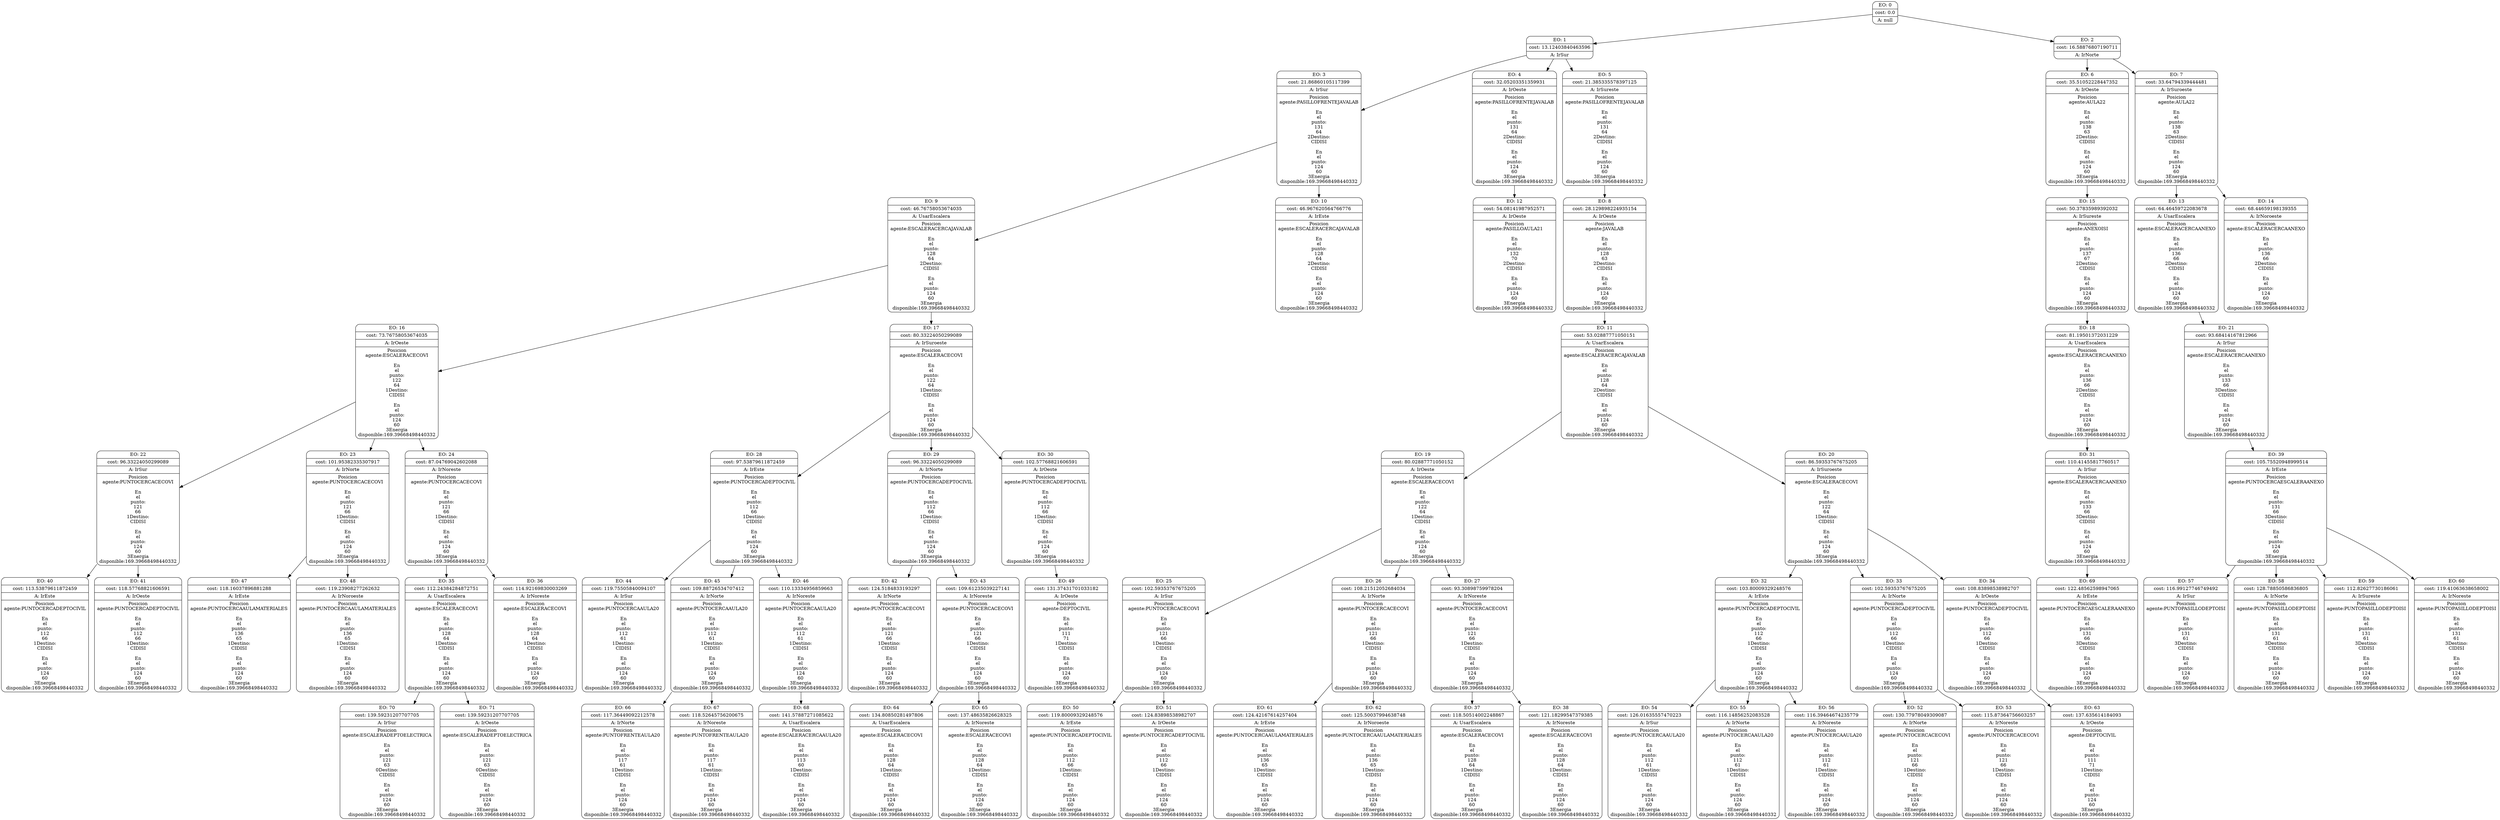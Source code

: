 digraph g {
node [shape = Mrecord];
nodo0[label="{EO: 0|cost: 0.0|A: null}"]
nodo1[label="{EO: 1|cost: 13.12403840463596|A: IrSur}"]
nodo3[label="{EO: 3|cost: 21.86860105117399|A: IrSur|Posicion\nagente:PASILLOFRENTEJAVALAB\n\nEn\nel\npunto:\n131\n64\n2
Destino:\nCIDISI\n\nEn\nel\npunto:\n124\n60\n3
Energia\ndisponible:169.39668498440332
}"]
nodo9[label="{EO: 9|cost: 46.76758053674035|A: UsarEscalera|Posicion\nagente:ESCALERACERCAJAVALAB\n\nEn\nel\npunto:\n128\n64\n2
Destino:\nCIDISI\n\nEn\nel\npunto:\n124\n60\n3
Energia\ndisponible:169.39668498440332
}"]
nodo16[label="{EO: 16|cost: 73.76758053674035|A: IrOeste|Posicion\nagente:ESCALERACECOVI\n\nEn\nel\npunto:\n122\n64\n1
Destino:\nCIDISI\n\nEn\nel\npunto:\n124\n60\n3
Energia\ndisponible:169.39668498440332
}"]
nodo22[label="{EO: 22|cost: 96.33224050299089|A: IrSur|Posicion\nagente:PUNTOCERCACECOVI\n\nEn\nel\npunto:\n121\n66\n1
Destino:\nCIDISI\n\nEn\nel\npunto:\n124\n60\n3
Energia\ndisponible:169.39668498440332
}"]
nodo40[label="{EO: 40|cost: 113.53879611872459|A: IrEste|Posicion\nagente:PUNTOCERCADEPTOCIVIL\n\nEn\nel\npunto:\n112\n66\n1
Destino:\nCIDISI\n\nEn\nel\npunto:\n124\n60\n3
Energia\ndisponible:169.39668498440332
}"]

nodo22 -> nodo40;
nodo41[label="{EO: 41|cost: 118.57768821606591|A: IrOeste|Posicion\nagente:PUNTOCERCADEPTOCIVIL\n\nEn\nel\npunto:\n112\n66\n1
Destino:\nCIDISI\n\nEn\nel\npunto:\n124\n60\n3
Energia\ndisponible:169.39668498440332
}"]

nodo22 -> nodo41;

nodo16 -> nodo22;
nodo23[label="{EO: 23|cost: 101.95382335307917|A: IrNorte|Posicion\nagente:PUNTOCERCACECOVI\n\nEn\nel\npunto:\n121\n66\n1
Destino:\nCIDISI\n\nEn\nel\npunto:\n124\n60\n3
Energia\ndisponible:169.39668498440332
}"]
nodo47[label="{EO: 47|cost: 118.16037896881288|A: IrEste|Posicion\nagente:PUNTOCERCAAULAMATERIALES\n\nEn\nel\npunto:\n136\n65\n1
Destino:\nCIDISI\n\nEn\nel\npunto:\n124\n60\n3
Energia\ndisponible:169.39668498440332
}"]

nodo23 -> nodo47;
nodo48[label="{EO: 48|cost: 119.23908277262632|A: IrNoroeste|Posicion\nagente:PUNTOCERCAAULAMATERIALES\n\nEn\nel\npunto:\n136\n65\n1
Destino:\nCIDISI\n\nEn\nel\npunto:\n124\n60\n3
Energia\ndisponible:169.39668498440332
}"]

nodo23 -> nodo48;

nodo16 -> nodo23;
nodo24[label="{EO: 24|cost: 87.04769042602088|A: IrNoreste|Posicion\nagente:PUNTOCERCACECOVI\n\nEn\nel\npunto:\n121\n66\n1
Destino:\nCIDISI\n\nEn\nel\npunto:\n124\n60\n3
Energia\ndisponible:169.39668498440332
}"]
nodo35[label="{EO: 35|cost: 112.24384284872751|A: UsarEscalera|Posicion\nagente:ESCALERACECOVI\n\nEn\nel\npunto:\n128\n64\n1
Destino:\nCIDISI\n\nEn\nel\npunto:\n124\n60\n3
Energia\ndisponible:169.39668498440332
}"]
nodo70[label="{EO: 70|cost: 139.59231207707705|A: IrSur|Posicion\nagente:ESCALERADEPTOELECTRICA\n\nEn\nel\npunto:\n121\n63\n0
Destino:\nCIDISI\n\nEn\nel\npunto:\n124\n60\n3
Energia\ndisponible:169.39668498440332
}"]

nodo35 -> nodo70;
nodo71[label="{EO: 71|cost: 139.59231207707705|A: IrOeste|Posicion\nagente:ESCALERADEPTOELECTRICA\n\nEn\nel\npunto:\n121\n63\n0
Destino:\nCIDISI\n\nEn\nel\npunto:\n124\n60\n3
Energia\ndisponible:169.39668498440332
}"]

nodo35 -> nodo71;

nodo24 -> nodo35;
nodo36[label="{EO: 36|cost: 114.92169830003269|A: IrNoreste|Posicion\nagente:ESCALERACECOVI\n\nEn\nel\npunto:\n128\n64\n1
Destino:\nCIDISI\n\nEn\nel\npunto:\n124\n60\n3
Energia\ndisponible:169.39668498440332
}"]

nodo24 -> nodo36;

nodo16 -> nodo24;

nodo9 -> nodo16;
nodo17[label="{EO: 17|cost: 80.33224050299089|A: IrSuroeste|Posicion\nagente:ESCALERACECOVI\n\nEn\nel\npunto:\n122\n64\n1
Destino:\nCIDISI\n\nEn\nel\npunto:\n124\n60\n3
Energia\ndisponible:169.39668498440332
}"]
nodo28[label="{EO: 28|cost: 97.53879611872459|A: IrEste|Posicion\nagente:PUNTOCERCADEPTOCIVIL\n\nEn\nel\npunto:\n112\n66\n1
Destino:\nCIDISI\n\nEn\nel\npunto:\n124\n60\n3
Energia\ndisponible:169.39668498440332
}"]
nodo44[label="{EO: 44|cost: 119.75505840094107|A: IrSur|Posicion\nagente:PUNTOCERCAAULA20\n\nEn\nel\npunto:\n112\n61\n1
Destino:\nCIDISI\n\nEn\nel\npunto:\n124\n60\n3
Energia\ndisponible:169.39668498440332
}"]

nodo28 -> nodo44;
nodo45[label="{EO: 45|cost: 109.88726534707412|A: IrNorte|Posicion\nagente:PUNTOCERCAAULA20\n\nEn\nel\npunto:\n112\n61\n1
Destino:\nCIDISI\n\nEn\nel\npunto:\n124\n60\n3
Energia\ndisponible:169.39668498440332
}"]
nodo66[label="{EO: 66|cost: 117.36449092212578|A: IrNorte|Posicion\nagente:PUNTOFRENTEAULA20\n\nEn\nel\npunto:\n117\n61\n1
Destino:\nCIDISI\n\nEn\nel\npunto:\n124\n60\n3
Energia\ndisponible:169.39668498440332
}"]

nodo45 -> nodo66;
nodo67[label="{EO: 67|cost: 118.52645756200675|A: IrNoreste|Posicion\nagente:PUNTOFRENTEAULA20\n\nEn\nel\npunto:\n117\n61\n1
Destino:\nCIDISI\n\nEn\nel\npunto:\n124\n60\n3
Energia\ndisponible:169.39668498440332
}"]

nodo45 -> nodo67;

nodo28 -> nodo45;
nodo46[label="{EO: 46|cost: 110.13334956859663|A: IrNoreste|Posicion\nagente:PUNTOCERCAAULA20\n\nEn\nel\npunto:\n112\n61\n1
Destino:\nCIDISI\n\nEn\nel\npunto:\n124\n60\n3
Energia\ndisponible:169.39668498440332
}"]
nodo68[label="{EO: 68|cost: 141.57887271085622|A: UsarEscalera|Posicion\nagente:ESCALERACERCAAULA20\n\nEn\nel\npunto:\n113\n60\n1
Destino:\nCIDISI\n\nEn\nel\npunto:\n124\n60\n3
Energia\ndisponible:169.39668498440332
}"]

nodo46 -> nodo68;

nodo28 -> nodo46;

nodo17 -> nodo28;
nodo29[label="{EO: 29|cost: 96.33224050299089|A: IrNorte|Posicion\nagente:PUNTOCERCADEPTOCIVIL\n\nEn\nel\npunto:\n112\n66\n1
Destino:\nCIDISI\n\nEn\nel\npunto:\n124\n60\n3
Energia\ndisponible:169.39668498440332
}"]
nodo42[label="{EO: 42|cost: 124.5184833193297|A: IrNorte|Posicion\nagente:PUNTOCERCACECOVI\n\nEn\nel\npunto:\n121\n66\n1
Destino:\nCIDISI\n\nEn\nel\npunto:\n124\n60\n3
Energia\ndisponible:169.39668498440332
}"]

nodo29 -> nodo42;
nodo43[label="{EO: 43|cost: 109.61235039227141|A: IrNoreste|Posicion\nagente:PUNTOCERCACECOVI\n\nEn\nel\npunto:\n121\n66\n1
Destino:\nCIDISI\n\nEn\nel\npunto:\n124\n60\n3
Energia\ndisponible:169.39668498440332
}"]
nodo64[label="{EO: 64|cost: 134.80850281497806|A: UsarEscalera|Posicion\nagente:ESCALERACECOVI\n\nEn\nel\npunto:\n128\n64\n1
Destino:\nCIDISI\n\nEn\nel\npunto:\n124\n60\n3
Energia\ndisponible:169.39668498440332
}"]

nodo43 -> nodo64;
nodo65[label="{EO: 65|cost: 137.48635826628325|A: IrNoreste|Posicion\nagente:ESCALERACECOVI\n\nEn\nel\npunto:\n128\n64\n1
Destino:\nCIDISI\n\nEn\nel\npunto:\n124\n60\n3
Energia\ndisponible:169.39668498440332
}"]

nodo43 -> nodo65;

nodo29 -> nodo43;

nodo17 -> nodo29;
nodo30[label="{EO: 30|cost: 102.57768821606591|A: IrOeste|Posicion\nagente:PUNTOCERCADEPTOCIVIL\n\nEn\nel\npunto:\n112\n66\n1
Destino:\nCIDISI\n\nEn\nel\npunto:\n124\n60\n3
Energia\ndisponible:169.39668498440332
}"]
nodo49[label="{EO: 49|cost: 131.37431701033182|A: IrOeste|Posicion\nagente:DEPTOCIVIL\n\nEn\nel\npunto:\n111\n71\n1
Destino:\nCIDISI\n\nEn\nel\npunto:\n124\n60\n3
Energia\ndisponible:169.39668498440332
}"]

nodo30 -> nodo49;

nodo17 -> nodo30;

nodo9 -> nodo17;

nodo3 -> nodo9;
nodo10[label="{EO: 10|cost: 46.967620564766776|A: IrEste|Posicion\nagente:ESCALERACERCAJAVALAB\n\nEn\nel\npunto:\n128\n64\n2
Destino:\nCIDISI\n\nEn\nel\npunto:\n124\n60\n3
Energia\ndisponible:169.39668498440332
}"]

nodo3 -> nodo10;

nodo1 -> nodo3;
nodo4[label="{EO: 4|cost: 32.05203351359931|A: IrOeste|Posicion\nagente:PASILLOFRENTEJAVALAB\n\nEn\nel\npunto:\n131\n64\n2
Destino:\nCIDISI\n\nEn\nel\npunto:\n124\n60\n3
Energia\ndisponible:169.39668498440332
}"]
nodo12[label="{EO: 12|cost: 54.08141987952571|A: IrOeste|Posicion\nagente:PASILLOAULA21\n\nEn\nel\npunto:\n132\n70\n2
Destino:\nCIDISI\n\nEn\nel\npunto:\n124\n60\n3
Energia\ndisponible:169.39668498440332
}"]

nodo4 -> nodo12;

nodo1 -> nodo4;
nodo5[label="{EO: 5|cost: 21.385335578397125|A: IrSureste|Posicion\nagente:PASILLOFRENTEJAVALAB\n\nEn\nel\npunto:\n131\n64\n2
Destino:\nCIDISI\n\nEn\nel\npunto:\n124\n60\n3
Energia\ndisponible:169.39668498440332
}"]
nodo8[label="{EO: 8|cost: 28.129898224935154|A: IrOeste|Posicion\nagente:JAVALAB\n\nEn\nel\npunto:\n128\n63\n2
Destino:\nCIDISI\n\nEn\nel\npunto:\n124\n60\n3
Energia\ndisponible:169.39668498440332
}"]
nodo11[label="{EO: 11|cost: 53.02887771050151|A: UsarEscalera|Posicion\nagente:ESCALERACERCAJAVALAB\n\nEn\nel\npunto:\n128\n64\n2
Destino:\nCIDISI\n\nEn\nel\npunto:\n124\n60\n3
Energia\ndisponible:169.39668498440332
}"]
nodo19[label="{EO: 19|cost: 80.02887771050152|A: IrOeste|Posicion\nagente:ESCALERACECOVI\n\nEn\nel\npunto:\n122\n64\n1
Destino:\nCIDISI\n\nEn\nel\npunto:\n124\n60\n3
Energia\ndisponible:169.39668498440332
}"]
nodo25[label="{EO: 25|cost: 102.59353767675205|A: IrSur|Posicion\nagente:PUNTOCERCACECOVI\n\nEn\nel\npunto:\n121\n66\n1
Destino:\nCIDISI\n\nEn\nel\npunto:\n124\n60\n3
Energia\ndisponible:169.39668498440332
}"]
nodo50[label="{EO: 50|cost: 119.80009329248576|A: IrEste|Posicion\nagente:PUNTOCERCADEPTOCIVIL\n\nEn\nel\npunto:\n112\n66\n1
Destino:\nCIDISI\n\nEn\nel\npunto:\n124\n60\n3
Energia\ndisponible:169.39668498440332
}"]

nodo25 -> nodo50;
nodo51[label="{EO: 51|cost: 124.83898538982707|A: IrOeste|Posicion\nagente:PUNTOCERCADEPTOCIVIL\n\nEn\nel\npunto:\n112\n66\n1
Destino:\nCIDISI\n\nEn\nel\npunto:\n124\n60\n3
Energia\ndisponible:169.39668498440332
}"]

nodo25 -> nodo51;

nodo19 -> nodo25;
nodo26[label="{EO: 26|cost: 108.21512052684034|A: IrNorte|Posicion\nagente:PUNTOCERCACECOVI\n\nEn\nel\npunto:\n121\n66\n1
Destino:\nCIDISI\n\nEn\nel\npunto:\n124\n60\n3
Energia\ndisponible:169.39668498440332
}"]
nodo61[label="{EO: 61|cost: 124.42167614257404|A: IrEste|Posicion\nagente:PUNTOCERCAAULAMATERIALES\n\nEn\nel\npunto:\n136\n65\n1
Destino:\nCIDISI\n\nEn\nel\npunto:\n124\n60\n3
Energia\ndisponible:169.39668498440332
}"]

nodo26 -> nodo61;
nodo62[label="{EO: 62|cost: 125.50037994638748|A: IrNoroeste|Posicion\nagente:PUNTOCERCAAULAMATERIALES\n\nEn\nel\npunto:\n136\n65\n1
Destino:\nCIDISI\n\nEn\nel\npunto:\n124\n60\n3
Energia\ndisponible:169.39668498440332
}"]

nodo26 -> nodo62;

nodo19 -> nodo26;
nodo27[label="{EO: 27|cost: 93.30898759978204|A: IrNoreste|Posicion\nagente:PUNTOCERCACECOVI\n\nEn\nel\npunto:\n121\n66\n1
Destino:\nCIDISI\n\nEn\nel\npunto:\n124\n60\n3
Energia\ndisponible:169.39668498440332
}"]
nodo37[label="{EO: 37|cost: 118.50514002248867|A: UsarEscalera|Posicion\nagente:ESCALERACECOVI\n\nEn\nel\npunto:\n128\n64\n1
Destino:\nCIDISI\n\nEn\nel\npunto:\n124\n60\n3
Energia\ndisponible:169.39668498440332
}"]

nodo27 -> nodo37;
nodo38[label="{EO: 38|cost: 121.18299547379385|A: IrNoreste|Posicion\nagente:ESCALERACECOVI\n\nEn\nel\npunto:\n128\n64\n1
Destino:\nCIDISI\n\nEn\nel\npunto:\n124\n60\n3
Energia\ndisponible:169.39668498440332
}"]

nodo27 -> nodo38;

nodo19 -> nodo27;

nodo11 -> nodo19;
nodo20[label="{EO: 20|cost: 86.59353767675205|A: IrSuroeste|Posicion\nagente:ESCALERACECOVI\n\nEn\nel\npunto:\n122\n64\n1
Destino:\nCIDISI\n\nEn\nel\npunto:\n124\n60\n3
Energia\ndisponible:169.39668498440332
}"]
nodo32[label="{EO: 32|cost: 103.80009329248576|A: IrEste|Posicion\nagente:PUNTOCERCADEPTOCIVIL\n\nEn\nel\npunto:\n112\n66\n1
Destino:\nCIDISI\n\nEn\nel\npunto:\n124\n60\n3
Energia\ndisponible:169.39668498440332
}"]
nodo54[label="{EO: 54|cost: 126.01635557470223|A: IrSur|Posicion\nagente:PUNTOCERCAAULA20\n\nEn\nel\npunto:\n112\n61\n1
Destino:\nCIDISI\n\nEn\nel\npunto:\n124\n60\n3
Energia\ndisponible:169.39668498440332
}"]

nodo32 -> nodo54;
nodo55[label="{EO: 55|cost: 116.14856252083528|A: IrNorte|Posicion\nagente:PUNTOCERCAAULA20\n\nEn\nel\npunto:\n112\n61\n1
Destino:\nCIDISI\n\nEn\nel\npunto:\n124\n60\n3
Energia\ndisponible:169.39668498440332
}"]

nodo32 -> nodo55;
nodo56[label="{EO: 56|cost: 116.39464674235779|A: IrNoreste|Posicion\nagente:PUNTOCERCAAULA20\n\nEn\nel\npunto:\n112\n61\n1
Destino:\nCIDISI\n\nEn\nel\npunto:\n124\n60\n3
Energia\ndisponible:169.39668498440332
}"]

nodo32 -> nodo56;

nodo20 -> nodo32;
nodo33[label="{EO: 33|cost: 102.59353767675205|A: IrNorte|Posicion\nagente:PUNTOCERCADEPTOCIVIL\n\nEn\nel\npunto:\n112\n66\n1
Destino:\nCIDISI\n\nEn\nel\npunto:\n124\n60\n3
Energia\ndisponible:169.39668498440332
}"]
nodo52[label="{EO: 52|cost: 130.77978049309087|A: IrNorte|Posicion\nagente:PUNTOCERCACECOVI\n\nEn\nel\npunto:\n121\n66\n1
Destino:\nCIDISI\n\nEn\nel\npunto:\n124\n60\n3
Energia\ndisponible:169.39668498440332
}"]

nodo33 -> nodo52;
nodo53[label="{EO: 53|cost: 115.87364756603257|A: IrNoreste|Posicion\nagente:PUNTOCERCACECOVI\n\nEn\nel\npunto:\n121\n66\n1
Destino:\nCIDISI\n\nEn\nel\npunto:\n124\n60\n3
Energia\ndisponible:169.39668498440332
}"]

nodo33 -> nodo53;

nodo20 -> nodo33;
nodo34[label="{EO: 34|cost: 108.83898538982707|A: IrOeste|Posicion\nagente:PUNTOCERCADEPTOCIVIL\n\nEn\nel\npunto:\n112\n66\n1
Destino:\nCIDISI\n\nEn\nel\npunto:\n124\n60\n3
Energia\ndisponible:169.39668498440332
}"]
nodo63[label="{EO: 63|cost: 137.635614184093|A: IrOeste|Posicion\nagente:DEPTOCIVIL\n\nEn\nel\npunto:\n111\n71\n1
Destino:\nCIDISI\n\nEn\nel\npunto:\n124\n60\n3
Energia\ndisponible:169.39668498440332
}"]

nodo34 -> nodo63;

nodo20 -> nodo34;

nodo11 -> nodo20;

nodo8 -> nodo11;

nodo5 -> nodo8;

nodo1 -> nodo5;

nodo0 -> nodo1;
nodo2[label="{EO: 2|cost: 16.58876807190711|A: IrNorte}"]
nodo6[label="{EO: 6|cost: 35.51052228447352|A: IrOeste|Posicion\nagente:AULA22\n\nEn\nel\npunto:\n138\n63\n2
Destino:\nCIDISI\n\nEn\nel\npunto:\n124\n60\n3
Energia\ndisponible:169.39668498440332
}"]
nodo15[label="{EO: 15|cost: 50.37835989392032|A: IrSureste|Posicion\nagente:ANEXOISI\n\nEn\nel\npunto:\n137\n67\n2
Destino:\nCIDISI\n\nEn\nel\npunto:\n124\n60\n3
Energia\ndisponible:169.39668498440332
}"]
nodo18[label="{EO: 18|cost: 81.19501372031229|A: UsarEscalera|Posicion\nagente:ESCALERACERCAANEXO\n\nEn\nel\npunto:\n136\n66\n2
Destino:\nCIDISI\n\nEn\nel\npunto:\n124\n60\n3
Energia\ndisponible:169.39668498440332
}"]
nodo31[label="{EO: 31|cost: 110.41455817760517|A: IrSur|Posicion\nagente:ESCALERACERCAANEXO\n\nEn\nel\npunto:\n133\n66\n3
Destino:\nCIDISI\n\nEn\nel\npunto:\n124\n60\n3
Energia\ndisponible:169.39668498440332
}"]
nodo69[label="{EO: 69|cost: 122.48562598947065|A: IrEste|Posicion\nagente:PUNTOCERCAESCALERAANEXO\n\nEn\nel\npunto:\n131\n66\n3
Destino:\nCIDISI\n\nEn\nel\npunto:\n124\n60\n3
Energia\ndisponible:169.39668498440332
}"]

nodo31 -> nodo69;

nodo18 -> nodo31;

nodo15 -> nodo18;

nodo6 -> nodo15;

nodo2 -> nodo6;
nodo7[label="{EO: 7|cost: 33.64794339444481|A: IrSuroeste|Posicion\nagente:AULA22\n\nEn\nel\npunto:\n138\n63\n2
Destino:\nCIDISI\n\nEn\nel\npunto:\n124\n60\n3
Energia\ndisponible:169.39668498440332
}"]
nodo13[label="{EO: 13|cost: 64.46459722083678|A: UsarEscalera|Posicion\nagente:ESCALERACERCAANEXO\n\nEn\nel\npunto:\n136\n66\n2
Destino:\nCIDISI\n\nEn\nel\npunto:\n124\n60\n3
Energia\ndisponible:169.39668498440332
}"]
nodo21[label="{EO: 21|cost: 93.68414167812966|A: IrSur|Posicion\nagente:ESCALERACERCAANEXO\n\nEn\nel\npunto:\n133\n66\n3
Destino:\nCIDISI\n\nEn\nel\npunto:\n124\n60\n3
Energia\ndisponible:169.39668498440332
}"]
nodo39[label="{EO: 39|cost: 105.75520948999514|A: IrEste|Posicion\nagente:PUNTOCERCAESCALERAANEXO\n\nEn\nel\npunto:\n131\n66\n3
Destino:\nCIDISI\n\nEn\nel\npunto:\n124\n60\n3
Energia\ndisponible:169.39668498440332
}"]
nodo57[label="{EO: 57|cost: 116.99127746749492|A: IrSur|Posicion\nagente:PUNTOPASILLODEPTOISI\n\nEn\nel\npunto:\n131\n61\n3
Destino:\nCIDISI\n\nEn\nel\npunto:\n124\n60\n3
Energia\ndisponible:169.39668498440332
}"]

nodo39 -> nodo57;
nodo58[label="{EO: 58|cost: 128.78850586836805|A: IrNorte|Posicion\nagente:PUNTOPASILLODEPTOISI\n\nEn\nel\npunto:\n131\n61\n3
Destino:\nCIDISI\n\nEn\nel\npunto:\n124\n60\n3
Energia\ndisponible:169.39668498440332
}"]

nodo39 -> nodo58;
nodo59[label="{EO: 59|cost: 112.82627730186061|A: IrSureste|Posicion\nagente:PUNTOPASILLODEPTOISI\n\nEn\nel\npunto:\n131\n61\n3
Destino:\nCIDISI\n\nEn\nel\npunto:\n124\n60\n3
Energia\ndisponible:169.39668498440332
}"]

nodo39 -> nodo59;
nodo60[label="{EO: 60|cost: 119.41063638658002|A: IrNoreste|Posicion\nagente:PUNTOPASILLODEPTOISI\n\nEn\nel\npunto:\n131\n61\n3
Destino:\nCIDISI\n\nEn\nel\npunto:\n124\n60\n3
Energia\ndisponible:169.39668498440332
}"]

nodo39 -> nodo60;

nodo21 -> nodo39;

nodo13 -> nodo21;

nodo7 -> nodo13;
nodo14[label="{EO: 14|cost: 68.44659198139355|A: IrNoroeste|Posicion\nagente:ESCALERACERCAANEXO\n\nEn\nel\npunto:\n136\n66\n2
Destino:\nCIDISI\n\nEn\nel\npunto:\n124\n60\n3
Energia\ndisponible:169.39668498440332
}"]

nodo7 -> nodo14;

nodo2 -> nodo7;

nodo0 -> nodo2;


}